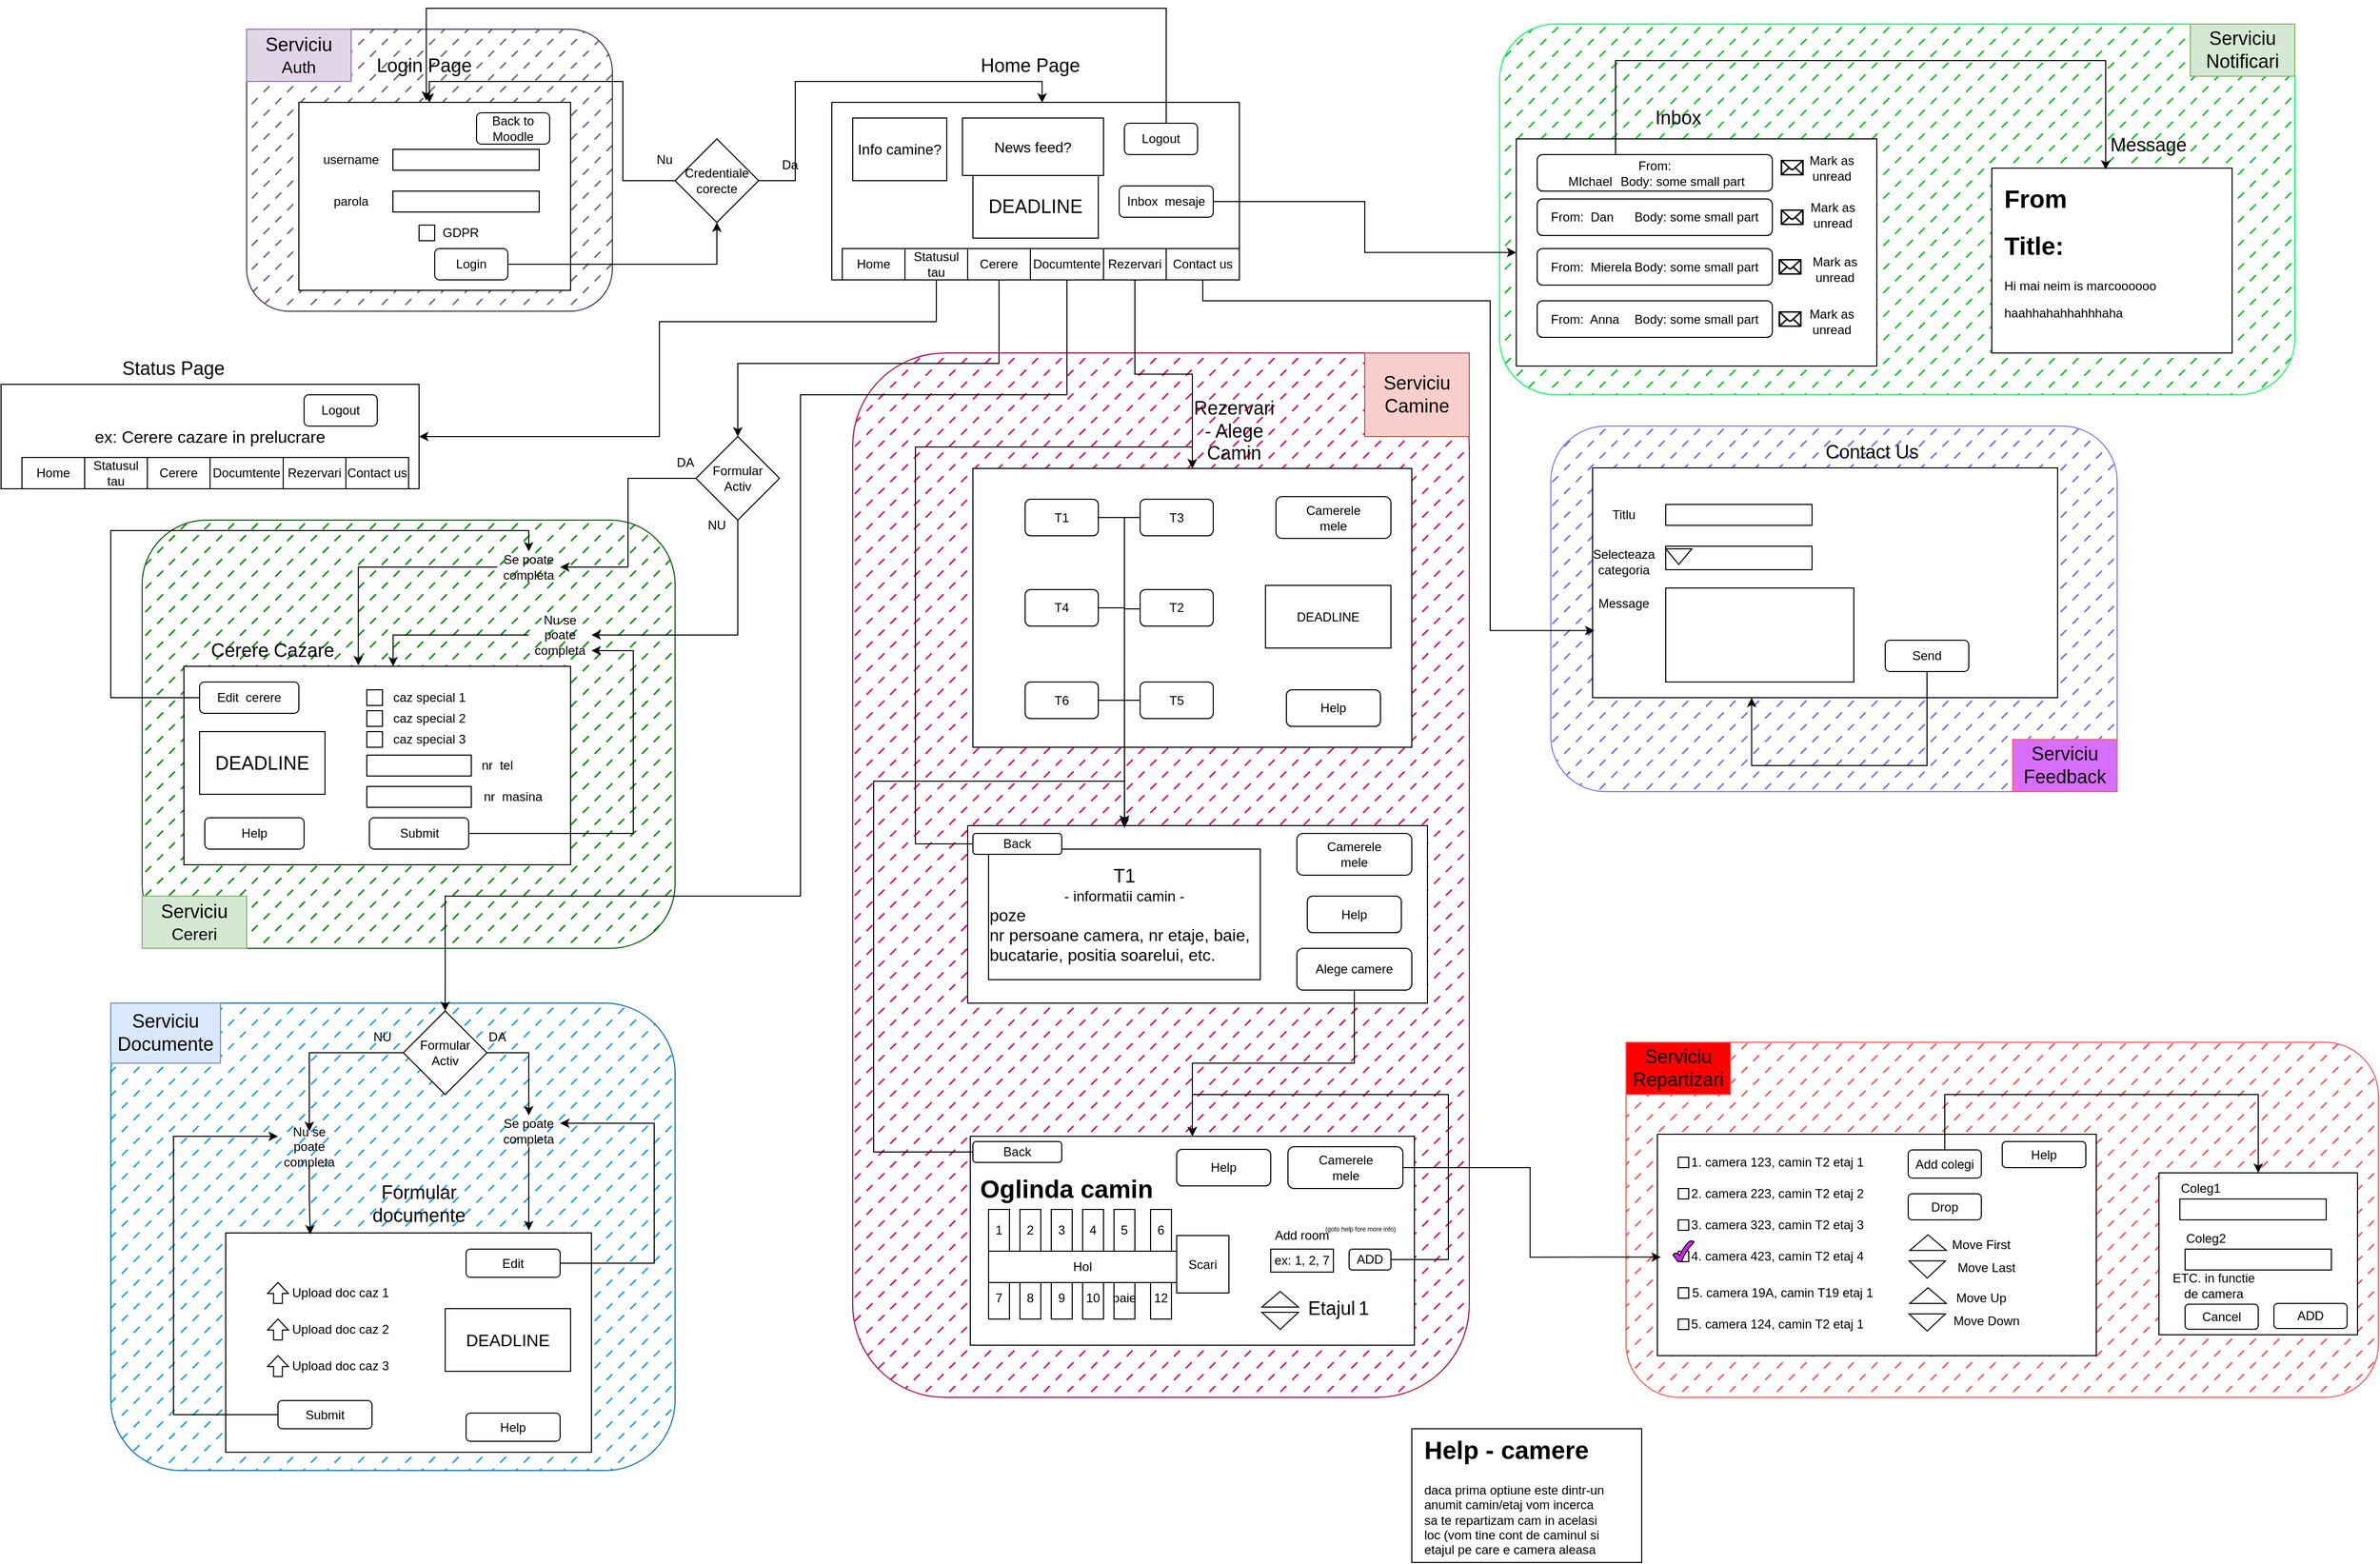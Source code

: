 <mxfile version="24.8.0">
  <diagram name="Page-1" id="dhzZW3ODV765z-AvNMzt">
    <mxGraphModel dx="3968" dy="1492" grid="1" gridSize="10" guides="1" tooltips="1" connect="1" arrows="1" fold="1" page="1" pageScale="1" pageWidth="1100" pageHeight="1700" math="0" shadow="0">
      <root>
        <mxCell id="0" />
        <mxCell id="1" parent="0" />
        <mxCell id="9Zw5IbsphhX87AiI0oiR-15" value="" style="rounded=1;whiteSpace=wrap;html=1;fillStyle=dashed;fillColor=#00C220;fontColor=#ffffff;strokeColor=#05FF61;" vertex="1" parent="1">
          <mxGeometry x="1339" y="205" width="761" height="355" as="geometry" />
        </mxCell>
        <mxCell id="9Zw5IbsphhX87AiI0oiR-12" value="" style="rounded=1;whiteSpace=wrap;html=1;fillStyle=dashed;fillColor=#706BFF;fontColor=#ffffff;strokeColor=#896BFF;" vertex="1" parent="1">
          <mxGeometry x="1388" y="590" width="542" height="350" as="geometry" />
        </mxCell>
        <mxCell id="9Zw5IbsphhX87AiI0oiR-10" value="" style="rounded=1;whiteSpace=wrap;html=1;fillStyle=dashed;fillColor=#FF5454;fontColor=#ffffff;strokeColor=#FF4F4F;" vertex="1" parent="1">
          <mxGeometry x="1460" y="1180" width="720" height="340" as="geometry" />
        </mxCell>
        <mxCell id="9Zw5IbsphhX87AiI0oiR-8" value="" style="rounded=1;whiteSpace=wrap;html=1;fillStyle=dashed;fillColor=#1ba1e2;fontColor=#ffffff;strokeColor=#006EAF;" vertex="1" parent="1">
          <mxGeometry x="10" y="1142.5" width="540" height="447.5" as="geometry" />
        </mxCell>
        <mxCell id="9Zw5IbsphhX87AiI0oiR-6" value="" style="rounded=1;whiteSpace=wrap;html=1;fillStyle=dashed;fillColor=#d80073;fontColor=#ffffff;strokeColor=#A50040;" vertex="1" parent="1">
          <mxGeometry x="720" y="520" width="590" height="1000" as="geometry" />
        </mxCell>
        <mxCell id="9Zw5IbsphhX87AiI0oiR-4" value="" style="rounded=1;whiteSpace=wrap;html=1;fillStyle=dashed;fillColor=#008a00;fontColor=#ffffff;strokeColor=#005700;" vertex="1" parent="1">
          <mxGeometry x="40" y="680" width="510" height="410" as="geometry" />
        </mxCell>
        <mxCell id="9Zw5IbsphhX87AiI0oiR-2" value="" style="rounded=1;whiteSpace=wrap;html=1;fillStyle=dashed;fillColor=#76608a;fontColor=#ffffff;strokeColor=#432D57;" vertex="1" parent="1">
          <mxGeometry x="140" y="210" width="350" height="270" as="geometry" />
        </mxCell>
        <mxCell id="ZyGtXZ8tgcIjVtmT4fDo-10" value="" style="rounded=0;whiteSpace=wrap;html=1;" parent="1" vertex="1">
          <mxGeometry x="190" y="280" width="260" height="180" as="geometry" />
        </mxCell>
        <mxCell id="ZyGtXZ8tgcIjVtmT4fDo-11" value="" style="rounded=0;whiteSpace=wrap;html=1;" parent="1" vertex="1">
          <mxGeometry x="280" y="325" width="140" height="20" as="geometry" />
        </mxCell>
        <mxCell id="ZyGtXZ8tgcIjVtmT4fDo-12" value="&lt;font style=&quot;font-size: 18px;&quot;&gt;Login Page&lt;/font&gt;" style="text;html=1;align=center;verticalAlign=middle;whiteSpace=wrap;rounded=0;" parent="1" vertex="1">
          <mxGeometry x="260" y="220" width="100" height="50" as="geometry" />
        </mxCell>
        <mxCell id="ZyGtXZ8tgcIjVtmT4fDo-13" value="username" style="text;html=1;align=center;verticalAlign=middle;whiteSpace=wrap;rounded=0;" parent="1" vertex="1">
          <mxGeometry x="210" y="320" width="60" height="30" as="geometry" />
        </mxCell>
        <mxCell id="ZyGtXZ8tgcIjVtmT4fDo-15" value="" style="rounded=0;whiteSpace=wrap;html=1;" parent="1" vertex="1">
          <mxGeometry x="280" y="365" width="140" height="20" as="geometry" />
        </mxCell>
        <mxCell id="ZyGtXZ8tgcIjVtmT4fDo-16" value="parola" style="text;html=1;align=center;verticalAlign=middle;whiteSpace=wrap;rounded=0;" parent="1" vertex="1">
          <mxGeometry x="210" y="360" width="60" height="30" as="geometry" />
        </mxCell>
        <mxCell id="ZyGtXZ8tgcIjVtmT4fDo-20" style="edgeStyle=orthogonalEdgeStyle;rounded=0;orthogonalLoop=1;jettySize=auto;html=1;" parent="1" source="ZyGtXZ8tgcIjVtmT4fDo-17" target="ZyGtXZ8tgcIjVtmT4fDo-19" edge="1">
          <mxGeometry relative="1" as="geometry" />
        </mxCell>
        <mxCell id="ZyGtXZ8tgcIjVtmT4fDo-17" value="Login" style="rounded=1;whiteSpace=wrap;html=1;" parent="1" vertex="1">
          <mxGeometry x="320" y="420" width="70" height="30" as="geometry" />
        </mxCell>
        <mxCell id="ZyGtXZ8tgcIjVtmT4fDo-18" value="Back to Moodle" style="rounded=1;whiteSpace=wrap;html=1;" parent="1" vertex="1">
          <mxGeometry x="360" y="290" width="70" height="30" as="geometry" />
        </mxCell>
        <mxCell id="ZyGtXZ8tgcIjVtmT4fDo-19" value="&lt;div&gt;Credentiale&lt;/div&gt;&lt;div&gt;corecte&lt;br&gt;&lt;/div&gt;" style="rhombus;whiteSpace=wrap;html=1;" parent="1" vertex="1">
          <mxGeometry x="550" y="315" width="80" height="80" as="geometry" />
        </mxCell>
        <mxCell id="ZyGtXZ8tgcIjVtmT4fDo-21" style="edgeStyle=orthogonalEdgeStyle;rounded=0;orthogonalLoop=1;jettySize=auto;html=1;entryX=0.48;entryY=0.002;entryDx=0;entryDy=0;entryPerimeter=0;" parent="1" source="ZyGtXZ8tgcIjVtmT4fDo-19" target="ZyGtXZ8tgcIjVtmT4fDo-10" edge="1">
          <mxGeometry relative="1" as="geometry" />
        </mxCell>
        <mxCell id="ZyGtXZ8tgcIjVtmT4fDo-22" value="Nu" style="text;html=1;align=center;verticalAlign=middle;whiteSpace=wrap;rounded=0;" parent="1" vertex="1">
          <mxGeometry x="510" y="320" width="60" height="30" as="geometry" />
        </mxCell>
        <mxCell id="ZyGtXZ8tgcIjVtmT4fDo-23" value="&lt;div&gt;Da&lt;/div&gt;" style="text;html=1;align=center;verticalAlign=middle;whiteSpace=wrap;rounded=0;" parent="1" vertex="1">
          <mxGeometry x="630" y="325" width="60" height="30" as="geometry" />
        </mxCell>
        <mxCell id="ZyGtXZ8tgcIjVtmT4fDo-24" value="" style="rounded=0;whiteSpace=wrap;html=1;" parent="1" vertex="1">
          <mxGeometry x="700" y="280" width="390" height="170" as="geometry" />
        </mxCell>
        <mxCell id="ZyGtXZ8tgcIjVtmT4fDo-25" style="edgeStyle=orthogonalEdgeStyle;rounded=0;orthogonalLoop=1;jettySize=auto;html=1;entryX=0.516;entryY=0.002;entryDx=0;entryDy=0;entryPerimeter=0;" parent="1" source="ZyGtXZ8tgcIjVtmT4fDo-19" target="ZyGtXZ8tgcIjVtmT4fDo-24" edge="1">
          <mxGeometry relative="1" as="geometry" />
        </mxCell>
        <mxCell id="ZyGtXZ8tgcIjVtmT4fDo-26" value="&lt;font style=&quot;font-size: 18px;&quot;&gt;Home Page&lt;/font&gt;" style="text;html=1;align=center;verticalAlign=middle;whiteSpace=wrap;rounded=0;" parent="1" vertex="1">
          <mxGeometry x="840" y="220" width="100" height="50" as="geometry" />
        </mxCell>
        <mxCell id="ZyGtXZ8tgcIjVtmT4fDo-27" value="Logout" style="rounded=1;whiteSpace=wrap;html=1;" parent="1" vertex="1">
          <mxGeometry x="980" y="300" width="70" height="30" as="geometry" />
        </mxCell>
        <mxCell id="ZyGtXZ8tgcIjVtmT4fDo-28" value="&lt;font style=&quot;font-size: 14px;&quot;&gt;News feed?&lt;/font&gt;" style="rounded=0;whiteSpace=wrap;html=1;" parent="1" vertex="1">
          <mxGeometry x="825" y="295" width="135" height="55" as="geometry" />
        </mxCell>
        <mxCell id="ZyGtXZ8tgcIjVtmT4fDo-29" value="Home" style="rounded=0;whiteSpace=wrap;html=1;" parent="1" vertex="1">
          <mxGeometry x="710" y="420" width="60" height="30" as="geometry" />
        </mxCell>
        <mxCell id="ZyGtXZ8tgcIjVtmT4fDo-53" style="edgeStyle=orthogonalEdgeStyle;rounded=0;orthogonalLoop=1;jettySize=auto;html=1;entryX=1;entryY=0.5;entryDx=0;entryDy=0;" parent="1" source="ZyGtXZ8tgcIjVtmT4fDo-30" target="ZyGtXZ8tgcIjVtmT4fDo-42" edge="1">
          <mxGeometry relative="1" as="geometry">
            <Array as="points">
              <mxPoint x="800" y="490" />
              <mxPoint x="535" y="490" />
              <mxPoint x="535" y="600" />
            </Array>
          </mxGeometry>
        </mxCell>
        <mxCell id="ZyGtXZ8tgcIjVtmT4fDo-30" value="&lt;div&gt;Statusul &lt;br&gt;&lt;/div&gt;&lt;div&gt;tau&lt;br&gt;&lt;/div&gt;" style="rounded=0;whiteSpace=wrap;html=1;" parent="1" vertex="1">
          <mxGeometry x="770" y="420" width="60" height="30" as="geometry" />
        </mxCell>
        <mxCell id="ZyGtXZ8tgcIjVtmT4fDo-75" style="edgeStyle=orthogonalEdgeStyle;rounded=0;orthogonalLoop=1;jettySize=auto;html=1;" parent="1" source="ZyGtXZ8tgcIjVtmT4fDo-31" target="ZyGtXZ8tgcIjVtmT4fDo-74" edge="1">
          <mxGeometry relative="1" as="geometry">
            <Array as="points">
              <mxPoint x="860" y="530" />
              <mxPoint x="610" y="530" />
            </Array>
          </mxGeometry>
        </mxCell>
        <mxCell id="ZyGtXZ8tgcIjVtmT4fDo-31" value="&lt;div&gt;Cerere&lt;br&gt;&lt;/div&gt;" style="rounded=0;whiteSpace=wrap;html=1;" parent="1" vertex="1">
          <mxGeometry x="830" y="420" width="60" height="30" as="geometry" />
        </mxCell>
        <mxCell id="ZyGtXZ8tgcIjVtmT4fDo-116" style="edgeStyle=orthogonalEdgeStyle;rounded=0;orthogonalLoop=1;jettySize=auto;html=1;" parent="1" source="ZyGtXZ8tgcIjVtmT4fDo-32" target="ZyGtXZ8tgcIjVtmT4fDo-115" edge="1">
          <mxGeometry relative="1" as="geometry">
            <Array as="points">
              <mxPoint x="925" y="560" />
              <mxPoint x="670" y="560" />
              <mxPoint x="670" y="1040" />
              <mxPoint x="330" y="1040" />
            </Array>
          </mxGeometry>
        </mxCell>
        <mxCell id="ZyGtXZ8tgcIjVtmT4fDo-32" value="Documtente" style="rounded=0;whiteSpace=wrap;html=1;" parent="1" vertex="1">
          <mxGeometry x="890" y="420" width="70" height="30" as="geometry" />
        </mxCell>
        <mxCell id="ZyGtXZ8tgcIjVtmT4fDo-147" style="edgeStyle=orthogonalEdgeStyle;rounded=0;orthogonalLoop=1;jettySize=auto;html=1;" parent="1" source="ZyGtXZ8tgcIjVtmT4fDo-33" target="ZyGtXZ8tgcIjVtmT4fDo-132" edge="1">
          <mxGeometry relative="1" as="geometry" />
        </mxCell>
        <mxCell id="ZyGtXZ8tgcIjVtmT4fDo-33" value="Rezervari" style="rounded=0;whiteSpace=wrap;html=1;" parent="1" vertex="1">
          <mxGeometry x="960" y="420" width="60" height="30" as="geometry" />
        </mxCell>
        <mxCell id="ZyGtXZ8tgcIjVtmT4fDo-34" value="Contact us" style="rounded=0;whiteSpace=wrap;html=1;" parent="1" vertex="1">
          <mxGeometry x="1020" y="420" width="70" height="30" as="geometry" />
        </mxCell>
        <mxCell id="ZyGtXZ8tgcIjVtmT4fDo-36" value="&lt;font style=&quot;font-size: 14px;&quot;&gt;Info camine?&lt;/font&gt;" style="rounded=0;whiteSpace=wrap;html=1;" parent="1" vertex="1">
          <mxGeometry x="720" y="295" width="90" height="60" as="geometry" />
        </mxCell>
        <mxCell id="ElczL5HrcGGBrYlK7Y7n-20" style="edgeStyle=orthogonalEdgeStyle;rounded=0;orthogonalLoop=1;jettySize=auto;html=1;entryX=0;entryY=0.5;entryDx=0;entryDy=0;" parent="1" source="ZyGtXZ8tgcIjVtmT4fDo-38" target="ElczL5HrcGGBrYlK7Y7n-5" edge="1">
          <mxGeometry relative="1" as="geometry" />
        </mxCell>
        <mxCell id="ZyGtXZ8tgcIjVtmT4fDo-38" value="Inbox&amp;nbsp; mesaje" style="rounded=1;whiteSpace=wrap;html=1;" parent="1" vertex="1">
          <mxGeometry x="975" y="360" width="90" height="30" as="geometry" />
        </mxCell>
        <mxCell id="ZyGtXZ8tgcIjVtmT4fDo-39" style="edgeStyle=orthogonalEdgeStyle;rounded=0;orthogonalLoop=1;jettySize=auto;html=1;entryX=0.469;entryY=-0.009;entryDx=0;entryDy=0;entryPerimeter=0;" parent="1" source="ZyGtXZ8tgcIjVtmT4fDo-27" target="ZyGtXZ8tgcIjVtmT4fDo-10" edge="1">
          <mxGeometry relative="1" as="geometry">
            <Array as="points">
              <mxPoint x="1020" y="190" />
              <mxPoint x="312" y="190" />
            </Array>
          </mxGeometry>
        </mxCell>
        <mxCell id="ZyGtXZ8tgcIjVtmT4fDo-42" value="&lt;font size=&quot;3&quot;&gt;ex: Cerere cazare in prelucrare&lt;br&gt;&lt;/font&gt;" style="rounded=0;whiteSpace=wrap;html=1;" parent="1" vertex="1">
          <mxGeometry x="-95" y="550" width="400" height="100" as="geometry" />
        </mxCell>
        <mxCell id="ZyGtXZ8tgcIjVtmT4fDo-43" value="Logout" style="rounded=1;whiteSpace=wrap;html=1;" parent="1" vertex="1">
          <mxGeometry x="195" y="560" width="70" height="30" as="geometry" />
        </mxCell>
        <mxCell id="ZyGtXZ8tgcIjVtmT4fDo-44" value="Home" style="rounded=0;whiteSpace=wrap;html=1;" parent="1" vertex="1">
          <mxGeometry x="-75" y="620" width="60" height="30" as="geometry" />
        </mxCell>
        <mxCell id="ZyGtXZ8tgcIjVtmT4fDo-45" value="&lt;div&gt;Statusul &lt;br&gt;&lt;/div&gt;&lt;div&gt;tau&lt;br&gt;&lt;/div&gt;" style="rounded=0;whiteSpace=wrap;html=1;" parent="1" vertex="1">
          <mxGeometry x="-15" y="620" width="60" height="30" as="geometry" />
        </mxCell>
        <mxCell id="ZyGtXZ8tgcIjVtmT4fDo-46" value="&lt;div&gt;Cerere&lt;br&gt;&lt;/div&gt;" style="rounded=0;whiteSpace=wrap;html=1;" parent="1" vertex="1">
          <mxGeometry x="45" y="620" width="60" height="30" as="geometry" />
        </mxCell>
        <mxCell id="ZyGtXZ8tgcIjVtmT4fDo-47" value="Documtente" style="rounded=0;whiteSpace=wrap;html=1;" parent="1" vertex="1">
          <mxGeometry x="105" y="620" width="70" height="30" as="geometry" />
        </mxCell>
        <mxCell id="ZyGtXZ8tgcIjVtmT4fDo-48" value="Rezervari" style="rounded=0;whiteSpace=wrap;html=1;" parent="1" vertex="1">
          <mxGeometry x="175" y="620" width="60" height="30" as="geometry" />
        </mxCell>
        <mxCell id="ZyGtXZ8tgcIjVtmT4fDo-49" value="Contact us" style="rounded=0;whiteSpace=wrap;html=1;" parent="1" vertex="1">
          <mxGeometry x="235" y="620" width="60" height="30" as="geometry" />
        </mxCell>
        <mxCell id="ZyGtXZ8tgcIjVtmT4fDo-54" value="" style="rounded=0;whiteSpace=wrap;html=1;" parent="1" vertex="1">
          <mxGeometry x="80" y="820" width="370" height="190" as="geometry" />
        </mxCell>
        <mxCell id="ZyGtXZ8tgcIjVtmT4fDo-55" value="&lt;font style=&quot;font-size: 18px;&quot;&gt;Status Page&lt;/font&gt;" style="text;html=1;align=center;verticalAlign=middle;whiteSpace=wrap;rounded=0;" parent="1" vertex="1">
          <mxGeometry x="15" y="510" width="110" height="50" as="geometry" />
        </mxCell>
        <mxCell id="ZyGtXZ8tgcIjVtmT4fDo-56" value="caz special 1" style="text;html=1;align=center;verticalAlign=middle;whiteSpace=wrap;rounded=0;" parent="1" vertex="1">
          <mxGeometry x="270" y="835" width="90" height="30" as="geometry" />
        </mxCell>
        <mxCell id="ZyGtXZ8tgcIjVtmT4fDo-57" value="caz special 2" style="text;html=1;align=center;verticalAlign=middle;whiteSpace=wrap;rounded=0;" parent="1" vertex="1">
          <mxGeometry x="270" y="855" width="90" height="30" as="geometry" />
        </mxCell>
        <mxCell id="ZyGtXZ8tgcIjVtmT4fDo-58" value="caz special 3" style="text;html=1;align=center;verticalAlign=middle;whiteSpace=wrap;rounded=0;" parent="1" vertex="1">
          <mxGeometry x="270" y="875" width="90" height="30" as="geometry" />
        </mxCell>
        <mxCell id="ZyGtXZ8tgcIjVtmT4fDo-60" value="" style="whiteSpace=wrap;html=1;aspect=fixed;" parent="1" vertex="1">
          <mxGeometry x="255" y="842.5" width="15" height="15" as="geometry" />
        </mxCell>
        <mxCell id="ZyGtXZ8tgcIjVtmT4fDo-61" value="" style="whiteSpace=wrap;html=1;aspect=fixed;" parent="1" vertex="1">
          <mxGeometry x="255" y="862.5" width="15" height="15" as="geometry" />
        </mxCell>
        <mxCell id="ZyGtXZ8tgcIjVtmT4fDo-62" value="" style="whiteSpace=wrap;html=1;aspect=fixed;" parent="1" vertex="1">
          <mxGeometry x="255" y="882.5" width="15" height="15" as="geometry" />
        </mxCell>
        <mxCell id="ZyGtXZ8tgcIjVtmT4fDo-64" value="" style="rounded=0;whiteSpace=wrap;html=1;" parent="1" vertex="1">
          <mxGeometry x="255" y="905" width="100" height="20" as="geometry" />
        </mxCell>
        <mxCell id="ZyGtXZ8tgcIjVtmT4fDo-65" value="nr&amp;nbsp; tel" style="text;html=1;align=center;verticalAlign=middle;whiteSpace=wrap;rounded=0;" parent="1" vertex="1">
          <mxGeometry x="350" y="900" width="60" height="30" as="geometry" />
        </mxCell>
        <mxCell id="ZyGtXZ8tgcIjVtmT4fDo-67" value="" style="rounded=0;whiteSpace=wrap;html=1;" parent="1" vertex="1">
          <mxGeometry x="255" y="935" width="100" height="20" as="geometry" />
        </mxCell>
        <mxCell id="ZyGtXZ8tgcIjVtmT4fDo-68" value="nr&amp;nbsp; masina" style="text;html=1;align=center;verticalAlign=middle;whiteSpace=wrap;rounded=0;" parent="1" vertex="1">
          <mxGeometry x="360" y="930" width="70" height="30" as="geometry" />
        </mxCell>
        <mxCell id="ZyGtXZ8tgcIjVtmT4fDo-90" style="edgeStyle=orthogonalEdgeStyle;rounded=0;orthogonalLoop=1;jettySize=auto;html=1;entryX=1;entryY=1;entryDx=0;entryDy=0;" parent="1" source="ZyGtXZ8tgcIjVtmT4fDo-70" target="ZyGtXZ8tgcIjVtmT4fDo-86" edge="1">
          <mxGeometry relative="1" as="geometry">
            <Array as="points">
              <mxPoint x="510" y="980" />
              <mxPoint x="510" y="805" />
            </Array>
          </mxGeometry>
        </mxCell>
        <mxCell id="ZyGtXZ8tgcIjVtmT4fDo-70" value="Submit" style="rounded=1;whiteSpace=wrap;html=1;" parent="1" vertex="1">
          <mxGeometry x="257.5" y="965" width="95" height="30" as="geometry" />
        </mxCell>
        <mxCell id="ZyGtXZ8tgcIjVtmT4fDo-89" style="edgeStyle=orthogonalEdgeStyle;rounded=0;orthogonalLoop=1;jettySize=auto;html=1;entryX=0.5;entryY=0;entryDx=0;entryDy=0;" parent="1" source="ZyGtXZ8tgcIjVtmT4fDo-73" target="ZyGtXZ8tgcIjVtmT4fDo-82" edge="1">
          <mxGeometry relative="1" as="geometry">
            <Array as="points">
              <mxPoint x="10" y="850" />
              <mxPoint x="10" y="690" />
              <mxPoint x="410" y="690" />
            </Array>
          </mxGeometry>
        </mxCell>
        <mxCell id="ZyGtXZ8tgcIjVtmT4fDo-73" value="Edit&amp;nbsp; cerere" style="rounded=1;whiteSpace=wrap;html=1;" parent="1" vertex="1">
          <mxGeometry x="95" y="835" width="95" height="30" as="geometry" />
        </mxCell>
        <mxCell id="ZyGtXZ8tgcIjVtmT4fDo-74" value="&lt;div&gt;Formular&lt;/div&gt;&lt;div&gt;Activ&lt;br&gt;&lt;/div&gt;" style="rhombus;whiteSpace=wrap;html=1;" parent="1" vertex="1">
          <mxGeometry x="570" y="600" width="80" height="80" as="geometry" />
        </mxCell>
        <mxCell id="ZyGtXZ8tgcIjVtmT4fDo-76" value="DA" style="text;html=1;align=center;verticalAlign=middle;whiteSpace=wrap;rounded=0;" parent="1" vertex="1">
          <mxGeometry x="530" y="610" width="60" height="30" as="geometry" />
        </mxCell>
        <mxCell id="ZyGtXZ8tgcIjVtmT4fDo-78" value="&lt;font style=&quot;font-size: 18px;&quot;&gt;Cerere Cazare&lt;/font&gt;" style="text;html=1;align=center;verticalAlign=middle;whiteSpace=wrap;rounded=0;" parent="1" vertex="1">
          <mxGeometry x="100" y="790" width="130" height="30" as="geometry" />
        </mxCell>
        <mxCell id="ZyGtXZ8tgcIjVtmT4fDo-80" style="edgeStyle=orthogonalEdgeStyle;rounded=0;orthogonalLoop=1;jettySize=auto;html=1;entryX=0.451;entryY=-0.005;entryDx=0;entryDy=0;entryPerimeter=0;exitX=0;exitY=0.5;exitDx=0;exitDy=0;" parent="1" source="ZyGtXZ8tgcIjVtmT4fDo-82" target="ZyGtXZ8tgcIjVtmT4fDo-54" edge="1">
          <mxGeometry relative="1" as="geometry" />
        </mxCell>
        <mxCell id="ZyGtXZ8tgcIjVtmT4fDo-81" value="" style="edgeStyle=orthogonalEdgeStyle;rounded=0;orthogonalLoop=1;jettySize=auto;html=1;entryX=1;entryY=0.5;entryDx=0;entryDy=0;" parent="1" source="ZyGtXZ8tgcIjVtmT4fDo-74" target="ZyGtXZ8tgcIjVtmT4fDo-82" edge="1">
          <mxGeometry relative="1" as="geometry">
            <mxPoint x="570" y="640" as="sourcePoint" />
            <mxPoint x="222" y="679" as="targetPoint" />
          </mxGeometry>
        </mxCell>
        <mxCell id="ZyGtXZ8tgcIjVtmT4fDo-82" value="Se poate completa" style="text;html=1;align=center;verticalAlign=middle;whiteSpace=wrap;rounded=0;" parent="1" vertex="1">
          <mxGeometry x="380" y="710" width="60" height="30" as="geometry" />
        </mxCell>
        <mxCell id="ZyGtXZ8tgcIjVtmT4fDo-83" style="edgeStyle=orthogonalEdgeStyle;rounded=0;orthogonalLoop=1;jettySize=auto;html=1;entryX=0.541;entryY=0;entryDx=0;entryDy=0;entryPerimeter=0;" parent="1" source="ZyGtXZ8tgcIjVtmT4fDo-86" target="ZyGtXZ8tgcIjVtmT4fDo-54" edge="1">
          <mxGeometry relative="1" as="geometry">
            <Array as="points">
              <mxPoint x="280" y="790" />
            </Array>
          </mxGeometry>
        </mxCell>
        <mxCell id="ZyGtXZ8tgcIjVtmT4fDo-84" value="NU" style="text;html=1;align=center;verticalAlign=middle;whiteSpace=wrap;rounded=0;" parent="1" vertex="1">
          <mxGeometry x="560" y="670" width="60" height="30" as="geometry" />
        </mxCell>
        <mxCell id="ZyGtXZ8tgcIjVtmT4fDo-85" value="" style="edgeStyle=orthogonalEdgeStyle;rounded=0;orthogonalLoop=1;jettySize=auto;html=1;entryX=1;entryY=0.5;entryDx=0;entryDy=0;" parent="1" source="ZyGtXZ8tgcIjVtmT4fDo-74" target="ZyGtXZ8tgcIjVtmT4fDo-86" edge="1">
          <mxGeometry relative="1" as="geometry">
            <mxPoint x="610" y="680" as="sourcePoint" />
            <mxPoint x="250" y="730" as="targetPoint" />
            <Array as="points">
              <mxPoint x="610" y="790" />
            </Array>
          </mxGeometry>
        </mxCell>
        <mxCell id="ZyGtXZ8tgcIjVtmT4fDo-86" value="Nu se poate completa" style="text;html=1;align=center;verticalAlign=middle;whiteSpace=wrap;rounded=0;" parent="1" vertex="1">
          <mxGeometry x="410" y="775" width="60" height="30" as="geometry" />
        </mxCell>
        <mxCell id="ZyGtXZ8tgcIjVtmT4fDo-87" value="GDPR" style="text;html=1;align=center;verticalAlign=middle;whiteSpace=wrap;rounded=0;" parent="1" vertex="1">
          <mxGeometry x="300" y="390" width="90" height="30" as="geometry" />
        </mxCell>
        <mxCell id="ZyGtXZ8tgcIjVtmT4fDo-88" value="" style="whiteSpace=wrap;html=1;aspect=fixed;" parent="1" vertex="1">
          <mxGeometry x="305" y="397.5" width="15" height="15" as="geometry" />
        </mxCell>
        <mxCell id="ZyGtXZ8tgcIjVtmT4fDo-91" value="Help" style="rounded=1;whiteSpace=wrap;html=1;" parent="1" vertex="1">
          <mxGeometry x="100" y="965" width="95" height="30" as="geometry" />
        </mxCell>
        <mxCell id="ZyGtXZ8tgcIjVtmT4fDo-92" value="&lt;font style=&quot;font-size: 18px;&quot;&gt;DEADLINE&lt;/font&gt;" style="rounded=0;whiteSpace=wrap;html=1;" parent="1" vertex="1">
          <mxGeometry x="95" y="882.5" width="120" height="60" as="geometry" />
        </mxCell>
        <mxCell id="ZyGtXZ8tgcIjVtmT4fDo-94" value="&lt;font style=&quot;font-size: 18px;&quot;&gt;DEADLINE&lt;/font&gt;" style="rounded=0;whiteSpace=wrap;html=1;" parent="1" vertex="1">
          <mxGeometry x="835" y="350" width="120" height="60" as="geometry" />
        </mxCell>
        <mxCell id="ZyGtXZ8tgcIjVtmT4fDo-95" value="" style="rounded=0;whiteSpace=wrap;html=1;" parent="1" vertex="1">
          <mxGeometry x="120" y="1362.5" width="350" height="210" as="geometry" />
        </mxCell>
        <mxCell id="ZyGtXZ8tgcIjVtmT4fDo-101" value="" style="html=1;shadow=0;dashed=0;align=center;verticalAlign=middle;shape=mxgraph.arrows2.arrow;dy=0.58;dx=10.5;notch=0;rotation=-90;" parent="1" vertex="1">
          <mxGeometry x="160" y="1410" width="20" height="20" as="geometry" />
        </mxCell>
        <mxCell id="ZyGtXZ8tgcIjVtmT4fDo-105" value="Upload doc caz 1" style="text;html=1;align=center;verticalAlign=middle;whiteSpace=wrap;rounded=0;" parent="1" vertex="1">
          <mxGeometry x="180" y="1405" width="100" height="30" as="geometry" />
        </mxCell>
        <mxCell id="ZyGtXZ8tgcIjVtmT4fDo-106" value="" style="html=1;shadow=0;dashed=0;align=center;verticalAlign=middle;shape=mxgraph.arrows2.arrow;dy=0.58;dx=10.5;notch=0;rotation=-90;" parent="1" vertex="1">
          <mxGeometry x="160" y="1445" width="20" height="20" as="geometry" />
        </mxCell>
        <mxCell id="ZyGtXZ8tgcIjVtmT4fDo-107" value="Upload doc caz 2" style="text;html=1;align=center;verticalAlign=middle;whiteSpace=wrap;rounded=0;" parent="1" vertex="1">
          <mxGeometry x="180" y="1440" width="100" height="30" as="geometry" />
        </mxCell>
        <mxCell id="ZyGtXZ8tgcIjVtmT4fDo-108" value="" style="html=1;shadow=0;dashed=0;align=center;verticalAlign=middle;shape=mxgraph.arrows2.arrow;dy=0.58;dx=10.5;notch=0;rotation=-90;" parent="1" vertex="1">
          <mxGeometry x="160" y="1480" width="20" height="20" as="geometry" />
        </mxCell>
        <mxCell id="ZyGtXZ8tgcIjVtmT4fDo-109" value="Upload doc caz 3" style="text;html=1;align=center;verticalAlign=middle;whiteSpace=wrap;rounded=0;" parent="1" vertex="1">
          <mxGeometry x="180" y="1475" width="100" height="30" as="geometry" />
        </mxCell>
        <mxCell id="ZyGtXZ8tgcIjVtmT4fDo-111" value="Help" style="rounded=1;whiteSpace=wrap;html=1;" parent="1" vertex="1">
          <mxGeometry x="350" y="1535" width="90" height="27" as="geometry" />
        </mxCell>
        <mxCell id="ZyGtXZ8tgcIjVtmT4fDo-129" style="edgeStyle=orthogonalEdgeStyle;rounded=0;orthogonalLoop=1;jettySize=auto;html=1;" parent="1" source="ZyGtXZ8tgcIjVtmT4fDo-112" target="ZyGtXZ8tgcIjVtmT4fDo-123" edge="1">
          <mxGeometry relative="1" as="geometry">
            <Array as="points">
              <mxPoint x="70" y="1536" />
              <mxPoint x="70" y="1270" />
            </Array>
          </mxGeometry>
        </mxCell>
        <mxCell id="ZyGtXZ8tgcIjVtmT4fDo-112" value="Submit" style="rounded=1;whiteSpace=wrap;html=1;" parent="1" vertex="1">
          <mxGeometry x="170" y="1523" width="90" height="27" as="geometry" />
        </mxCell>
        <mxCell id="ZyGtXZ8tgcIjVtmT4fDo-130" style="edgeStyle=orthogonalEdgeStyle;rounded=0;orthogonalLoop=1;jettySize=auto;html=1;entryX=1;entryY=0.25;entryDx=0;entryDy=0;" parent="1" source="ZyGtXZ8tgcIjVtmT4fDo-113" target="ZyGtXZ8tgcIjVtmT4fDo-120" edge="1">
          <mxGeometry relative="1" as="geometry">
            <Array as="points">
              <mxPoint x="530" y="1391.5" />
              <mxPoint x="530" y="1258" />
            </Array>
          </mxGeometry>
        </mxCell>
        <mxCell id="ZyGtXZ8tgcIjVtmT4fDo-113" value="Edit" style="rounded=1;whiteSpace=wrap;html=1;" parent="1" vertex="1">
          <mxGeometry x="350" y="1378" width="90" height="27" as="geometry" />
        </mxCell>
        <mxCell id="ZyGtXZ8tgcIjVtmT4fDo-114" value="&lt;font size=&quot;3&quot;&gt;DEADLINE&lt;/font&gt;" style="rounded=0;whiteSpace=wrap;html=1;" parent="1" vertex="1">
          <mxGeometry x="330" y="1435" width="120" height="60" as="geometry" />
        </mxCell>
        <mxCell id="ZyGtXZ8tgcIjVtmT4fDo-117" style="edgeStyle=orthogonalEdgeStyle;rounded=0;orthogonalLoop=1;jettySize=auto;html=1;" parent="1" source="ZyGtXZ8tgcIjVtmT4fDo-120" edge="1">
          <mxGeometry relative="1" as="geometry">
            <mxPoint x="410" y="1360" as="targetPoint" />
          </mxGeometry>
        </mxCell>
        <mxCell id="ZyGtXZ8tgcIjVtmT4fDo-115" value="&lt;div&gt;Formular&lt;/div&gt;&lt;div&gt;Activ&lt;br&gt;&lt;/div&gt;" style="rhombus;whiteSpace=wrap;html=1;" parent="1" vertex="1">
          <mxGeometry x="290" y="1150" width="80" height="80" as="geometry" />
        </mxCell>
        <mxCell id="ZyGtXZ8tgcIjVtmT4fDo-118" value="DA" style="text;html=1;align=center;verticalAlign=middle;whiteSpace=wrap;rounded=0;" parent="1" vertex="1">
          <mxGeometry x="350" y="1160" width="60" height="30" as="geometry" />
        </mxCell>
        <mxCell id="ZyGtXZ8tgcIjVtmT4fDo-119" value="" style="edgeStyle=orthogonalEdgeStyle;rounded=0;orthogonalLoop=1;jettySize=auto;html=1;" parent="1" source="ZyGtXZ8tgcIjVtmT4fDo-115" target="ZyGtXZ8tgcIjVtmT4fDo-120" edge="1">
          <mxGeometry relative="1" as="geometry">
            <mxPoint x="410" y="1360" as="targetPoint" />
            <mxPoint x="370" y="1190" as="sourcePoint" />
          </mxGeometry>
        </mxCell>
        <mxCell id="ZyGtXZ8tgcIjVtmT4fDo-120" value="Se poate completa" style="text;html=1;align=center;verticalAlign=middle;whiteSpace=wrap;rounded=0;" parent="1" vertex="1">
          <mxGeometry x="380" y="1250" width="60" height="30" as="geometry" />
        </mxCell>
        <mxCell id="ZyGtXZ8tgcIjVtmT4fDo-122" value="NU" style="text;html=1;align=center;verticalAlign=middle;whiteSpace=wrap;rounded=0;" parent="1" vertex="1">
          <mxGeometry x="240" y="1160" width="60" height="30" as="geometry" />
        </mxCell>
        <mxCell id="ZyGtXZ8tgcIjVtmT4fDo-127" value="" style="edgeStyle=orthogonalEdgeStyle;rounded=0;orthogonalLoop=1;jettySize=auto;html=1;entryX=0.5;entryY=0;entryDx=0;entryDy=0;" parent="1" source="ZyGtXZ8tgcIjVtmT4fDo-115" target="ZyGtXZ8tgcIjVtmT4fDo-123" edge="1">
          <mxGeometry relative="1" as="geometry">
            <mxPoint x="290" y="1190" as="sourcePoint" />
            <mxPoint x="208" y="1363" as="targetPoint" />
            <Array as="points">
              <mxPoint x="200" y="1190" />
            </Array>
          </mxGeometry>
        </mxCell>
        <mxCell id="ZyGtXZ8tgcIjVtmT4fDo-123" value="Nu se poate completa" style="text;html=1;align=center;verticalAlign=middle;whiteSpace=wrap;rounded=0;" parent="1" vertex="1">
          <mxGeometry x="170" y="1265" width="60" height="30" as="geometry" />
        </mxCell>
        <mxCell id="ZyGtXZ8tgcIjVtmT4fDo-128" style="edgeStyle=orthogonalEdgeStyle;rounded=0;orthogonalLoop=1;jettySize=auto;html=1;entryX=0.231;entryY=0.007;entryDx=0;entryDy=0;entryPerimeter=0;" parent="1" source="ZyGtXZ8tgcIjVtmT4fDo-123" target="ZyGtXZ8tgcIjVtmT4fDo-95" edge="1">
          <mxGeometry relative="1" as="geometry" />
        </mxCell>
        <mxCell id="ZyGtXZ8tgcIjVtmT4fDo-132" value="" style="rounded=0;whiteSpace=wrap;html=1;" parent="1" vertex="1">
          <mxGeometry x="835" y="630.5" width="420" height="267" as="geometry" />
        </mxCell>
        <mxCell id="ZyGtXZ8tgcIjVtmT4fDo-167" style="edgeStyle=orthogonalEdgeStyle;rounded=0;orthogonalLoop=1;jettySize=auto;html=1;" parent="1" source="ZyGtXZ8tgcIjVtmT4fDo-135" target="ZyGtXZ8tgcIjVtmT4fDo-165" edge="1">
          <mxGeometry relative="1" as="geometry">
            <Array as="points">
              <mxPoint x="980" y="678" />
            </Array>
          </mxGeometry>
        </mxCell>
        <mxCell id="ZyGtXZ8tgcIjVtmT4fDo-135" value="T1" style="rounded=1;whiteSpace=wrap;html=1;" parent="1" vertex="1">
          <mxGeometry x="885" y="660" width="70" height="35" as="geometry" />
        </mxCell>
        <mxCell id="ZyGtXZ8tgcIjVtmT4fDo-170" style="edgeStyle=orthogonalEdgeStyle;rounded=0;orthogonalLoop=1;jettySize=auto;html=1;entryX=0.341;entryY=-0.003;entryDx=0;entryDy=0;entryPerimeter=0;" parent="1" source="ZyGtXZ8tgcIjVtmT4fDo-136" target="ZyGtXZ8tgcIjVtmT4fDo-162" edge="1">
          <mxGeometry relative="1" as="geometry">
            <mxPoint x="980" y="970.0" as="targetPoint" />
            <Array as="points">
              <mxPoint x="980" y="765" />
            </Array>
          </mxGeometry>
        </mxCell>
        <mxCell id="ZyGtXZ8tgcIjVtmT4fDo-136" value="T2" style="rounded=1;whiteSpace=wrap;html=1;" parent="1" vertex="1">
          <mxGeometry x="995" y="746.5" width="70" height="35" as="geometry" />
        </mxCell>
        <mxCell id="ZyGtXZ8tgcIjVtmT4fDo-137" value="T3" style="rounded=1;whiteSpace=wrap;html=1;" parent="1" vertex="1">
          <mxGeometry x="995" y="660" width="70" height="35" as="geometry" />
        </mxCell>
        <mxCell id="ZyGtXZ8tgcIjVtmT4fDo-138" value="Help" style="rounded=1;whiteSpace=wrap;html=1;" parent="1" vertex="1">
          <mxGeometry x="1135" y="842.5" width="90" height="35" as="geometry" />
        </mxCell>
        <mxCell id="ZyGtXZ8tgcIjVtmT4fDo-139" value="DEADLINE" style="rounded=0;whiteSpace=wrap;html=1;" parent="1" vertex="1">
          <mxGeometry x="1115" y="742.5" width="120" height="60" as="geometry" />
        </mxCell>
        <mxCell id="ZyGtXZ8tgcIjVtmT4fDo-143" value="&lt;div&gt;Camerele&lt;/div&gt;&lt;div&gt;mele&lt;br&gt;&lt;/div&gt;" style="rounded=1;whiteSpace=wrap;html=1;" parent="1" vertex="1">
          <mxGeometry x="1125" y="657.5" width="110" height="40" as="geometry" />
        </mxCell>
        <mxCell id="ZyGtXZ8tgcIjVtmT4fDo-148" value="T4" style="rounded=1;whiteSpace=wrap;html=1;" parent="1" vertex="1">
          <mxGeometry x="885" y="746.5" width="70" height="35" as="geometry" />
        </mxCell>
        <mxCell id="ZyGtXZ8tgcIjVtmT4fDo-171" style="edgeStyle=orthogonalEdgeStyle;rounded=0;orthogonalLoop=1;jettySize=auto;html=1;entryX=0.341;entryY=-0.003;entryDx=0;entryDy=0;entryPerimeter=0;" parent="1" source="ZyGtXZ8tgcIjVtmT4fDo-149" target="ZyGtXZ8tgcIjVtmT4fDo-162" edge="1">
          <mxGeometry relative="1" as="geometry">
            <mxPoint x="980" y="970.0" as="targetPoint" />
            <Array as="points">
              <mxPoint x="980" y="853" />
            </Array>
          </mxGeometry>
        </mxCell>
        <mxCell id="ZyGtXZ8tgcIjVtmT4fDo-149" value="T5" style="rounded=1;whiteSpace=wrap;html=1;" parent="1" vertex="1">
          <mxGeometry x="995" y="835" width="70" height="35" as="geometry" />
        </mxCell>
        <mxCell id="ZyGtXZ8tgcIjVtmT4fDo-154" value="T6" style="rounded=1;whiteSpace=wrap;html=1;" parent="1" vertex="1">
          <mxGeometry x="885" y="835" width="70" height="35" as="geometry" />
        </mxCell>
        <mxCell id="ZyGtXZ8tgcIjVtmT4fDo-162" value="" style="rounded=0;whiteSpace=wrap;html=1;" parent="1" vertex="1">
          <mxGeometry x="830" y="972.5" width="440" height="170" as="geometry" />
        </mxCell>
        <mxCell id="ZyGtXZ8tgcIjVtmT4fDo-163" value="Help" style="rounded=1;whiteSpace=wrap;html=1;" parent="1" vertex="1">
          <mxGeometry x="1155" y="1040" width="90" height="35" as="geometry" />
        </mxCell>
        <mxCell id="ZyGtXZ8tgcIjVtmT4fDo-164" value="&lt;div&gt;Camerele&lt;/div&gt;&lt;div&gt;mele&lt;br&gt;&lt;/div&gt;" style="rounded=1;whiteSpace=wrap;html=1;" parent="1" vertex="1">
          <mxGeometry x="1145" y="980" width="110" height="40" as="geometry" />
        </mxCell>
        <mxCell id="ZyGtXZ8tgcIjVtmT4fDo-165" value="&lt;div&gt;&lt;font style=&quot;font-size: 18px;&quot;&gt;T1&lt;br&gt;&lt;/font&gt;&lt;/div&gt;&lt;div&gt;&lt;font style=&quot;font-size: 14px;&quot;&gt;- informatii camin - &lt;br&gt;&lt;/font&gt;&lt;div align=&quot;left&quot;&gt;&lt;font size=&quot;3&quot;&gt;poze&lt;/font&gt;&lt;/div&gt;&lt;/div&gt;&lt;div align=&quot;left&quot;&gt;&lt;font size=&quot;3&quot;&gt;nr persoane camera, nr etaje, baie, bucatarie, positia soarelui&lt;/font&gt;&lt;font size=&quot;3&quot;&gt;, etc.&lt;/font&gt;&lt;/div&gt;" style="rounded=0;whiteSpace=wrap;html=1;" parent="1" vertex="1">
          <mxGeometry x="850" y="995" width="260" height="125" as="geometry" />
        </mxCell>
        <mxCell id="ZyGtXZ8tgcIjVtmT4fDo-168" style="edgeStyle=orthogonalEdgeStyle;rounded=0;orthogonalLoop=1;jettySize=auto;html=1;entryX=0.341;entryY=-0.002;entryDx=0;entryDy=0;entryPerimeter=0;" parent="1" source="ZyGtXZ8tgcIjVtmT4fDo-137" target="ZyGtXZ8tgcIjVtmT4fDo-162" edge="1">
          <mxGeometry relative="1" as="geometry">
            <mxPoint x="980" y="970" as="targetPoint" />
            <Array as="points">
              <mxPoint x="980" y="677" />
            </Array>
          </mxGeometry>
        </mxCell>
        <mxCell id="ZyGtXZ8tgcIjVtmT4fDo-169" style="edgeStyle=orthogonalEdgeStyle;rounded=0;orthogonalLoop=1;jettySize=auto;html=1;entryX=0.341;entryY=-0.002;entryDx=0;entryDy=0;entryPerimeter=0;" parent="1" source="ZyGtXZ8tgcIjVtmT4fDo-148" target="ZyGtXZ8tgcIjVtmT4fDo-162" edge="1">
          <mxGeometry relative="1" as="geometry">
            <mxPoint x="980" y="970" as="targetPoint" />
            <Array as="points">
              <mxPoint x="980" y="764" />
            </Array>
          </mxGeometry>
        </mxCell>
        <mxCell id="ZyGtXZ8tgcIjVtmT4fDo-172" style="edgeStyle=orthogonalEdgeStyle;rounded=0;orthogonalLoop=1;jettySize=auto;html=1;entryX=0.341;entryY=-0.002;entryDx=0;entryDy=0;entryPerimeter=0;" parent="1" source="ZyGtXZ8tgcIjVtmT4fDo-154" target="ZyGtXZ8tgcIjVtmT4fDo-162" edge="1">
          <mxGeometry relative="1" as="geometry">
            <mxPoint x="980" y="970" as="targetPoint" />
            <Array as="points">
              <mxPoint x="980" y="853" />
            </Array>
          </mxGeometry>
        </mxCell>
        <mxCell id="ZyGtXZ8tgcIjVtmT4fDo-180" style="edgeStyle=orthogonalEdgeStyle;rounded=0;orthogonalLoop=1;jettySize=auto;html=1;entryX=0.5;entryY=0;entryDx=0;entryDy=0;" parent="1" source="ZyGtXZ8tgcIjVtmT4fDo-173" target="ZyGtXZ8tgcIjVtmT4fDo-178" edge="1">
          <mxGeometry relative="1" as="geometry" />
        </mxCell>
        <mxCell id="ZyGtXZ8tgcIjVtmT4fDo-173" value="Alege camere" style="rounded=1;whiteSpace=wrap;html=1;" parent="1" vertex="1">
          <mxGeometry x="1145" y="1090" width="110" height="40" as="geometry" />
        </mxCell>
        <mxCell id="ZyGtXZ8tgcIjVtmT4fDo-175" style="edgeStyle=orthogonalEdgeStyle;rounded=0;orthogonalLoop=1;jettySize=auto;html=1;entryX=0.5;entryY=0;entryDx=0;entryDy=0;" parent="1" source="ZyGtXZ8tgcIjVtmT4fDo-174" target="ZyGtXZ8tgcIjVtmT4fDo-132" edge="1">
          <mxGeometry relative="1" as="geometry">
            <Array as="points">
              <mxPoint x="780" y="990" />
              <mxPoint x="780" y="610" />
              <mxPoint x="1045" y="610" />
            </Array>
          </mxGeometry>
        </mxCell>
        <mxCell id="ZyGtXZ8tgcIjVtmT4fDo-174" value="Back" style="rounded=1;whiteSpace=wrap;html=1;" parent="1" vertex="1">
          <mxGeometry x="835" y="980" width="85" height="20" as="geometry" />
        </mxCell>
        <mxCell id="ZyGtXZ8tgcIjVtmT4fDo-176" value="&lt;font style=&quot;font-size: 18px;&quot;&gt;Formular documente&lt;br&gt;&lt;/font&gt;" style="text;html=1;align=center;verticalAlign=middle;whiteSpace=wrap;rounded=0;" parent="1" vertex="1">
          <mxGeometry x="275" y="1320" width="60" height="30" as="geometry" />
        </mxCell>
        <mxCell id="ZyGtXZ8tgcIjVtmT4fDo-177" value="&lt;font style=&quot;font-size: 18px;&quot;&gt;Rezervari&lt;/font&gt; &lt;font style=&quot;font-size: 18px;&quot;&gt;- Alege Camin&lt;/font&gt;" style="text;html=1;align=center;verticalAlign=middle;whiteSpace=wrap;rounded=0;" parent="1" vertex="1">
          <mxGeometry x="1055" y="580" width="60" height="30" as="geometry" />
        </mxCell>
        <mxCell id="ZyGtXZ8tgcIjVtmT4fDo-178" value="" style="rounded=0;whiteSpace=wrap;html=1;" parent="1" vertex="1">
          <mxGeometry x="832.5" y="1270" width="425" height="200" as="geometry" />
        </mxCell>
        <mxCell id="ZyGtXZ8tgcIjVtmT4fDo-179" value="Back" style="rounded=1;whiteSpace=wrap;html=1;" parent="1" vertex="1">
          <mxGeometry x="835" y="1275" width="85" height="20" as="geometry" />
        </mxCell>
        <mxCell id="ZyGtXZ8tgcIjVtmT4fDo-183" value="&lt;h1 style=&quot;margin-top: 0px;&quot;&gt;Oglinda camin&lt;br&gt;&lt;/h1&gt;" style="text;html=1;whiteSpace=wrap;overflow=hidden;rounded=0;" parent="1" vertex="1">
          <mxGeometry x="840" y="1300" width="180" height="40" as="geometry" />
        </mxCell>
        <mxCell id="ZyGtXZ8tgcIjVtmT4fDo-184" value="1" style="rounded=0;whiteSpace=wrap;html=1;" parent="1" vertex="1">
          <mxGeometry x="850" y="1340" width="20" height="40" as="geometry" />
        </mxCell>
        <mxCell id="ZyGtXZ8tgcIjVtmT4fDo-185" value="2" style="rounded=0;whiteSpace=wrap;html=1;" parent="1" vertex="1">
          <mxGeometry x="880" y="1340" width="20" height="40" as="geometry" />
        </mxCell>
        <mxCell id="ZyGtXZ8tgcIjVtmT4fDo-186" value="3" style="rounded=0;whiteSpace=wrap;html=1;" parent="1" vertex="1">
          <mxGeometry x="910" y="1340" width="20" height="40" as="geometry" />
        </mxCell>
        <mxCell id="ZyGtXZ8tgcIjVtmT4fDo-187" value="4" style="rounded=0;whiteSpace=wrap;html=1;" parent="1" vertex="1">
          <mxGeometry x="940" y="1340" width="20" height="40" as="geometry" />
        </mxCell>
        <mxCell id="ZyGtXZ8tgcIjVtmT4fDo-188" value="5" style="rounded=0;whiteSpace=wrap;html=1;" parent="1" vertex="1">
          <mxGeometry x="970" y="1340" width="20" height="40" as="geometry" />
        </mxCell>
        <mxCell id="ZyGtXZ8tgcIjVtmT4fDo-189" value="6" style="rounded=0;whiteSpace=wrap;html=1;" parent="1" vertex="1">
          <mxGeometry x="1005" y="1340" width="20" height="40" as="geometry" />
        </mxCell>
        <mxCell id="ZyGtXZ8tgcIjVtmT4fDo-196" value="7" style="rounded=0;whiteSpace=wrap;html=1;" parent="1" vertex="1">
          <mxGeometry x="850" y="1405" width="20" height="40" as="geometry" />
        </mxCell>
        <mxCell id="ZyGtXZ8tgcIjVtmT4fDo-197" value="8" style="rounded=0;whiteSpace=wrap;html=1;" parent="1" vertex="1">
          <mxGeometry x="880" y="1405" width="20" height="40" as="geometry" />
        </mxCell>
        <mxCell id="ZyGtXZ8tgcIjVtmT4fDo-198" value="9" style="rounded=0;whiteSpace=wrap;html=1;" parent="1" vertex="1">
          <mxGeometry x="910" y="1405" width="20" height="40" as="geometry" />
        </mxCell>
        <mxCell id="ZyGtXZ8tgcIjVtmT4fDo-199" value="10" style="rounded=0;whiteSpace=wrap;html=1;" parent="1" vertex="1">
          <mxGeometry x="940" y="1405" width="20" height="40" as="geometry" />
        </mxCell>
        <mxCell id="ZyGtXZ8tgcIjVtmT4fDo-200" value="baie" style="rounded=0;whiteSpace=wrap;html=1;" parent="1" vertex="1">
          <mxGeometry x="970" y="1405" width="20" height="40" as="geometry" />
        </mxCell>
        <mxCell id="ZyGtXZ8tgcIjVtmT4fDo-201" value="12" style="rounded=0;whiteSpace=wrap;html=1;" parent="1" vertex="1">
          <mxGeometry x="1005" y="1405" width="20" height="40" as="geometry" />
        </mxCell>
        <mxCell id="ZyGtXZ8tgcIjVtmT4fDo-202" value="Hol" style="rounded=0;whiteSpace=wrap;html=1;" parent="1" vertex="1">
          <mxGeometry x="850" y="1380" width="180" height="30" as="geometry" />
        </mxCell>
        <mxCell id="ZyGtXZ8tgcIjVtmT4fDo-203" value="Scari" style="rounded=0;whiteSpace=wrap;html=1;" parent="1" vertex="1">
          <mxGeometry x="1030" y="1365" width="50" height="55" as="geometry" />
        </mxCell>
        <mxCell id="ZyGtXZ8tgcIjVtmT4fDo-204" value="" style="triangle;whiteSpace=wrap;html=1;rotation=-90;" parent="1" vertex="1">
          <mxGeometry x="1121.5" y="1408.5" width="15" height="35" as="geometry" />
        </mxCell>
        <mxCell id="ZyGtXZ8tgcIjVtmT4fDo-205" value="" style="triangle;whiteSpace=wrap;html=1;rotation=90;" parent="1" vertex="1">
          <mxGeometry x="1120.75" y="1429.25" width="16.5" height="35" as="geometry" />
        </mxCell>
        <mxCell id="ZyGtXZ8tgcIjVtmT4fDo-208" value="&lt;font style=&quot;font-size: 18px;&quot;&gt;Etajul&lt;/font&gt; &lt;font style=&quot;font-size: 18px;&quot;&gt;1&lt;/font&gt;" style="text;html=1;align=center;verticalAlign=middle;whiteSpace=wrap;rounded=0;" parent="1" vertex="1">
          <mxGeometry x="1150" y="1420" width="70" height="30" as="geometry" />
        </mxCell>
        <mxCell id="ZyGtXZ8tgcIjVtmT4fDo-209" value="Help" style="rounded=1;whiteSpace=wrap;html=1;" parent="1" vertex="1">
          <mxGeometry x="1030" y="1282.5" width="90" height="35" as="geometry" />
        </mxCell>
        <mxCell id="ZyGtXZ8tgcIjVtmT4fDo-210" value="&lt;div&gt;Camerele&lt;/div&gt;&lt;div&gt;mele&lt;br&gt;&lt;/div&gt;" style="rounded=1;whiteSpace=wrap;html=1;" parent="1" vertex="1">
          <mxGeometry x="1136.5" y="1280" width="110" height="40" as="geometry" />
        </mxCell>
        <mxCell id="ZyGtXZ8tgcIjVtmT4fDo-211" value="ex: 1, 2, 7" style="rounded=0;whiteSpace=wrap;html=1;" parent="1" vertex="1">
          <mxGeometry x="1120" y="1378" width="60" height="22" as="geometry" />
        </mxCell>
        <mxCell id="ZyGtXZ8tgcIjVtmT4fDo-212" value="Add room" style="text;html=1;align=center;verticalAlign=middle;whiteSpace=wrap;rounded=0;" parent="1" vertex="1">
          <mxGeometry x="1085" y="1350" width="130" height="30" as="geometry" />
        </mxCell>
        <mxCell id="ZyGtXZ8tgcIjVtmT4fDo-218" style="edgeStyle=orthogonalEdgeStyle;rounded=0;orthogonalLoop=1;jettySize=auto;html=1;entryX=0.5;entryY=0;entryDx=0;entryDy=0;" parent="1" source="ZyGtXZ8tgcIjVtmT4fDo-214" target="ZyGtXZ8tgcIjVtmT4fDo-178" edge="1">
          <mxGeometry relative="1" as="geometry">
            <Array as="points">
              <mxPoint x="1290" y="1388" />
              <mxPoint x="1290" y="1230" />
              <mxPoint x="1045" y="1230" />
            </Array>
          </mxGeometry>
        </mxCell>
        <mxCell id="ZyGtXZ8tgcIjVtmT4fDo-214" value="ADD" style="rounded=1;whiteSpace=wrap;html=1;" parent="1" vertex="1">
          <mxGeometry x="1195" y="1378" width="40" height="20" as="geometry" />
        </mxCell>
        <mxCell id="ZyGtXZ8tgcIjVtmT4fDo-215" value="&lt;sup&gt;&lt;font style=&quot;font-size: 6px;&quot;&gt;(goto help fore more info)&lt;/font&gt;&lt;/sup&gt;" style="text;html=1;align=center;verticalAlign=middle;whiteSpace=wrap;rounded=0;" parent="1" vertex="1">
          <mxGeometry x="1167" y="1355" width="78" height="10" as="geometry" />
        </mxCell>
        <mxCell id="ZyGtXZ8tgcIjVtmT4fDo-217" style="edgeStyle=orthogonalEdgeStyle;rounded=0;orthogonalLoop=1;jettySize=auto;html=1;entryX=0.341;entryY=0.013;entryDx=0;entryDy=0;entryPerimeter=0;" parent="1" source="ZyGtXZ8tgcIjVtmT4fDo-179" target="ZyGtXZ8tgcIjVtmT4fDo-162" edge="1">
          <mxGeometry relative="1" as="geometry">
            <Array as="points">
              <mxPoint x="740" y="1285" />
              <mxPoint x="740" y="930" />
              <mxPoint x="980" y="930" />
            </Array>
          </mxGeometry>
        </mxCell>
        <mxCell id="ZyGtXZ8tgcIjVtmT4fDo-219" value="" style="rounded=0;whiteSpace=wrap;html=1;" parent="1" vertex="1">
          <mxGeometry x="1490" y="1268" width="420" height="212" as="geometry" />
        </mxCell>
        <mxCell id="ZyGtXZ8tgcIjVtmT4fDo-220" value="" style="rounded=0;whiteSpace=wrap;html=1;" parent="1" vertex="1">
          <mxGeometry x="1255" y="1550" width="220" height="128" as="geometry" />
        </mxCell>
        <mxCell id="ZyGtXZ8tgcIjVtmT4fDo-221" value="&lt;h1 style=&quot;margin-top: 0px;&quot;&gt;Help - camere&lt;br&gt;&lt;/h1&gt;&lt;p&gt;daca prima optiune este dintr-un anumit camin/etaj vom incerca sa te repartizam cam in acelasi loc (vom tine cont de caminul si etajul pe care e camera aleasa de tine)&lt;br&gt;&lt;/p&gt;" style="text;html=1;whiteSpace=wrap;overflow=hidden;rounded=0;" parent="1" vertex="1">
          <mxGeometry x="1265" y="1550" width="180" height="120" as="geometry" />
        </mxCell>
        <mxCell id="ZyGtXZ8tgcIjVtmT4fDo-222" value="" style="rounded=0;whiteSpace=wrap;html=1;" parent="1" vertex="1">
          <mxGeometry x="1510" y="1290" width="10" height="10" as="geometry" />
        </mxCell>
        <mxCell id="ZyGtXZ8tgcIjVtmT4fDo-223" value="1. camera 123, camin T2 etaj 1" style="text;html=1;align=center;verticalAlign=middle;whiteSpace=wrap;rounded=0;" parent="1" vertex="1">
          <mxGeometry x="1520" y="1280" width="170" height="30" as="geometry" />
        </mxCell>
        <mxCell id="ZyGtXZ8tgcIjVtmT4fDo-224" value="" style="rounded=0;whiteSpace=wrap;html=1;" parent="1" vertex="1">
          <mxGeometry x="1510" y="1320" width="10" height="10" as="geometry" />
        </mxCell>
        <mxCell id="ZyGtXZ8tgcIjVtmT4fDo-225" value="2. camera 223, camin T2 etaj 2" style="text;html=1;align=center;verticalAlign=middle;whiteSpace=wrap;rounded=0;" parent="1" vertex="1">
          <mxGeometry x="1520" y="1310" width="170" height="30" as="geometry" />
        </mxCell>
        <mxCell id="ZyGtXZ8tgcIjVtmT4fDo-226" value="" style="rounded=0;whiteSpace=wrap;html=1;" parent="1" vertex="1">
          <mxGeometry x="1510" y="1350" width="10" height="10" as="geometry" />
        </mxCell>
        <mxCell id="ZyGtXZ8tgcIjVtmT4fDo-227" value="3. camera 323, camin T2 etaj 3" style="text;html=1;align=center;verticalAlign=middle;whiteSpace=wrap;rounded=0;" parent="1" vertex="1">
          <mxGeometry x="1520" y="1340" width="170" height="30" as="geometry" />
        </mxCell>
        <mxCell id="ZyGtXZ8tgcIjVtmT4fDo-228" value="" style="rounded=0;whiteSpace=wrap;html=1;" parent="1" vertex="1">
          <mxGeometry x="1510" y="1380" width="10" height="10" as="geometry" />
        </mxCell>
        <mxCell id="ZyGtXZ8tgcIjVtmT4fDo-229" value="4. camera 423, camin T2 etaj 4" style="text;html=1;align=center;verticalAlign=middle;whiteSpace=wrap;rounded=0;" parent="1" vertex="1">
          <mxGeometry x="1520" y="1370" width="170" height="30" as="geometry" />
        </mxCell>
        <mxCell id="ZyGtXZ8tgcIjVtmT4fDo-230" value="" style="rounded=0;whiteSpace=wrap;html=1;" parent="1" vertex="1">
          <mxGeometry x="1510" y="1415" width="10" height="10" as="geometry" />
        </mxCell>
        <mxCell id="ZyGtXZ8tgcIjVtmT4fDo-231" value="5. camera 19A, camin T19 etaj 1" style="text;html=1;align=center;verticalAlign=middle;whiteSpace=wrap;rounded=0;" parent="1" vertex="1">
          <mxGeometry x="1520" y="1405" width="180" height="30" as="geometry" />
        </mxCell>
        <mxCell id="ZyGtXZ8tgcIjVtmT4fDo-232" value="" style="rounded=0;whiteSpace=wrap;html=1;" parent="1" vertex="1">
          <mxGeometry x="1510" y="1445" width="10" height="10" as="geometry" />
        </mxCell>
        <mxCell id="ZyGtXZ8tgcIjVtmT4fDo-233" value="5. camera 124, camin T2 etaj 1" style="text;html=1;align=center;verticalAlign=middle;whiteSpace=wrap;rounded=0;" parent="1" vertex="1">
          <mxGeometry x="1520" y="1435" width="170" height="30" as="geometry" />
        </mxCell>
        <mxCell id="ZyGtXZ8tgcIjVtmT4fDo-234" value="" style="verticalLabelPosition=bottom;verticalAlign=top;html=1;shape=mxgraph.basic.tick;fillColor=#E11CFF;" parent="1" vertex="1">
          <mxGeometry x="1505" y="1370" width="20" height="20" as="geometry" />
        </mxCell>
        <mxCell id="ZyGtXZ8tgcIjVtmT4fDo-249" style="edgeStyle=orthogonalEdgeStyle;rounded=0;orthogonalLoop=1;jettySize=auto;html=1;entryX=0.5;entryY=0;entryDx=0;entryDy=0;" parent="1" source="ZyGtXZ8tgcIjVtmT4fDo-235" target="ZyGtXZ8tgcIjVtmT4fDo-248" edge="1">
          <mxGeometry relative="1" as="geometry">
            <Array as="points">
              <mxPoint x="1765" y="1230" />
              <mxPoint x="2065" y="1230" />
            </Array>
          </mxGeometry>
        </mxCell>
        <mxCell id="ZyGtXZ8tgcIjVtmT4fDo-235" value="Add colegi" style="rounded=1;whiteSpace=wrap;html=1;" parent="1" vertex="1">
          <mxGeometry x="1730" y="1283" width="70" height="27" as="geometry" />
        </mxCell>
        <mxCell id="ZyGtXZ8tgcIjVtmT4fDo-236" style="edgeStyle=orthogonalEdgeStyle;rounded=0;orthogonalLoop=1;jettySize=auto;html=1;entryX=0.008;entryY=0.555;entryDx=0;entryDy=0;entryPerimeter=0;" parent="1" source="ZyGtXZ8tgcIjVtmT4fDo-210" target="ZyGtXZ8tgcIjVtmT4fDo-219" edge="1">
          <mxGeometry relative="1" as="geometry" />
        </mxCell>
        <mxCell id="ZyGtXZ8tgcIjVtmT4fDo-237" value="" style="triangle;whiteSpace=wrap;html=1;rotation=-90;" parent="1" vertex="1">
          <mxGeometry x="1741.5" y="1405" width="15" height="35" as="geometry" />
        </mxCell>
        <mxCell id="ZyGtXZ8tgcIjVtmT4fDo-238" value="" style="triangle;whiteSpace=wrap;html=1;rotation=90;" parent="1" vertex="1">
          <mxGeometry x="1740" y="1430.75" width="16.5" height="35" as="geometry" />
        </mxCell>
        <mxCell id="ZyGtXZ8tgcIjVtmT4fDo-239" value="Move Up" style="text;html=1;align=center;verticalAlign=middle;whiteSpace=wrap;rounded=0;" parent="1" vertex="1">
          <mxGeometry x="1770" y="1410" width="60" height="30" as="geometry" />
        </mxCell>
        <mxCell id="ZyGtXZ8tgcIjVtmT4fDo-240" value="Move Down" style="text;html=1;align=center;verticalAlign=middle;whiteSpace=wrap;rounded=0;" parent="1" vertex="1">
          <mxGeometry x="1770" y="1431.75" width="70" height="30" as="geometry" />
        </mxCell>
        <mxCell id="ZyGtXZ8tgcIjVtmT4fDo-242" value="Drop" style="rounded=1;whiteSpace=wrap;html=1;" parent="1" vertex="1">
          <mxGeometry x="1730" y="1325" width="70" height="25" as="geometry" />
        </mxCell>
        <mxCell id="ZyGtXZ8tgcIjVtmT4fDo-243" value="" style="triangle;whiteSpace=wrap;html=1;rotation=-90;" parent="1" vertex="1">
          <mxGeometry x="1741.5" y="1354.25" width="15" height="35" as="geometry" />
        </mxCell>
        <mxCell id="ZyGtXZ8tgcIjVtmT4fDo-244" value="" style="triangle;whiteSpace=wrap;html=1;rotation=90;" parent="1" vertex="1">
          <mxGeometry x="1740" y="1380" width="16.5" height="35" as="geometry" />
        </mxCell>
        <mxCell id="ZyGtXZ8tgcIjVtmT4fDo-245" value="Move First" style="text;html=1;align=center;verticalAlign=middle;whiteSpace=wrap;rounded=0;" parent="1" vertex="1">
          <mxGeometry x="1770" y="1359.25" width="60" height="30" as="geometry" />
        </mxCell>
        <mxCell id="ZyGtXZ8tgcIjVtmT4fDo-246" value="Move Last" style="text;html=1;align=center;verticalAlign=middle;whiteSpace=wrap;rounded=0;" parent="1" vertex="1">
          <mxGeometry x="1770" y="1380" width="70" height="31" as="geometry" />
        </mxCell>
        <mxCell id="ZyGtXZ8tgcIjVtmT4fDo-247" value="Help" style="rounded=1;whiteSpace=wrap;html=1;" parent="1" vertex="1">
          <mxGeometry x="1820" y="1275" width="80" height="25" as="geometry" />
        </mxCell>
        <mxCell id="ZyGtXZ8tgcIjVtmT4fDo-248" value="" style="rounded=0;whiteSpace=wrap;html=1;" parent="1" vertex="1">
          <mxGeometry x="1970" y="1305" width="190" height="155" as="geometry" />
        </mxCell>
        <mxCell id="ZyGtXZ8tgcIjVtmT4fDo-250" value="" style="rounded=0;whiteSpace=wrap;html=1;" parent="1" vertex="1">
          <mxGeometry x="1990" y="1330" width="140" height="20" as="geometry" />
        </mxCell>
        <mxCell id="ZyGtXZ8tgcIjVtmT4fDo-251" value="Coleg1" style="text;html=1;align=center;verticalAlign=middle;whiteSpace=wrap;rounded=0;" parent="1" vertex="1">
          <mxGeometry x="1980" y="1305" width="60" height="30" as="geometry" />
        </mxCell>
        <mxCell id="ZyGtXZ8tgcIjVtmT4fDo-252" value="" style="rounded=0;whiteSpace=wrap;html=1;" parent="1" vertex="1">
          <mxGeometry x="1995" y="1378" width="140" height="20" as="geometry" />
        </mxCell>
        <mxCell id="ZyGtXZ8tgcIjVtmT4fDo-253" value="Coleg2" style="text;html=1;align=center;verticalAlign=middle;whiteSpace=wrap;rounded=0;" parent="1" vertex="1">
          <mxGeometry x="1985" y="1353" width="60" height="30" as="geometry" />
        </mxCell>
        <mxCell id="ZyGtXZ8tgcIjVtmT4fDo-254" value="ETC. in functie de camera" style="text;html=1;align=center;verticalAlign=middle;whiteSpace=wrap;rounded=0;" parent="1" vertex="1">
          <mxGeometry x="1980" y="1398" width="85" height="30" as="geometry" />
        </mxCell>
        <mxCell id="ZyGtXZ8tgcIjVtmT4fDo-256" value="ADD" style="rounded=1;whiteSpace=wrap;html=1;" parent="1" vertex="1">
          <mxGeometry x="2080" y="1430" width="70" height="24" as="geometry" />
        </mxCell>
        <mxCell id="ZyGtXZ8tgcIjVtmT4fDo-257" value="Cancel" style="rounded=1;whiteSpace=wrap;html=1;" parent="1" vertex="1">
          <mxGeometry x="1995" y="1430.75" width="70" height="24" as="geometry" />
        </mxCell>
        <mxCell id="cgmhg69_J9EVEcaa6xdJ-1" value="" style="rounded=0;whiteSpace=wrap;html=1;" parent="1" vertex="1">
          <mxGeometry x="1428" y="630" width="445" height="220" as="geometry" />
        </mxCell>
        <mxCell id="cgmhg69_J9EVEcaa6xdJ-2" value="&lt;font style=&quot;font-size: 18px;&quot;&gt;Contact Us&lt;br&gt;&lt;/font&gt;" style="text;html=1;align=center;verticalAlign=middle;whiteSpace=wrap;rounded=0;" parent="1" vertex="1">
          <mxGeometry x="1648" y="600" width="95" height="30" as="geometry" />
        </mxCell>
        <mxCell id="cgmhg69_J9EVEcaa6xdJ-3" value="" style="rounded=0;whiteSpace=wrap;html=1;" parent="1" vertex="1">
          <mxGeometry x="1498" y="665" width="140" height="20" as="geometry" />
        </mxCell>
        <mxCell id="cgmhg69_J9EVEcaa6xdJ-4" value="" style="rounded=0;whiteSpace=wrap;html=1;" parent="1" vertex="1">
          <mxGeometry x="1498" y="705" width="140" height="22.5" as="geometry" />
        </mxCell>
        <mxCell id="cgmhg69_J9EVEcaa6xdJ-5" value="Titlu" style="text;html=1;align=center;verticalAlign=middle;whiteSpace=wrap;rounded=0;" parent="1" vertex="1">
          <mxGeometry x="1428" y="660" width="60" height="30" as="geometry" />
        </mxCell>
        <mxCell id="cgmhg69_J9EVEcaa6xdJ-6" value="Selecteaza categoria" style="text;html=1;align=center;verticalAlign=middle;whiteSpace=wrap;rounded=0;" parent="1" vertex="1">
          <mxGeometry x="1428" y="705" width="60" height="30" as="geometry" />
        </mxCell>
        <mxCell id="cgmhg69_J9EVEcaa6xdJ-7" value="" style="triangle;whiteSpace=wrap;html=1;rotation=90;" parent="1" vertex="1">
          <mxGeometry x="1503" y="702.5" width="15" height="25" as="geometry" />
        </mxCell>
        <mxCell id="cgmhg69_J9EVEcaa6xdJ-9" value="" style="rounded=0;whiteSpace=wrap;html=1;" parent="1" vertex="1">
          <mxGeometry x="1498" y="745" width="180" height="90" as="geometry" />
        </mxCell>
        <mxCell id="cgmhg69_J9EVEcaa6xdJ-10" value="Message" style="text;html=1;align=center;verticalAlign=middle;whiteSpace=wrap;rounded=0;" parent="1" vertex="1">
          <mxGeometry x="1428" y="745" width="60" height="30" as="geometry" />
        </mxCell>
        <mxCell id="ElczL5HrcGGBrYlK7Y7n-1" value="Send" style="rounded=1;whiteSpace=wrap;html=1;" parent="1" vertex="1">
          <mxGeometry x="1708" y="795" width="80" height="30" as="geometry" />
        </mxCell>
        <mxCell id="ElczL5HrcGGBrYlK7Y7n-3" style="edgeStyle=orthogonalEdgeStyle;rounded=0;orthogonalLoop=1;jettySize=auto;html=1;entryX=0.004;entryY=0.708;entryDx=0;entryDy=0;entryPerimeter=0;" parent="1" source="ZyGtXZ8tgcIjVtmT4fDo-34" target="cgmhg69_J9EVEcaa6xdJ-1" edge="1">
          <mxGeometry relative="1" as="geometry">
            <Array as="points">
              <mxPoint x="1055" y="470" />
              <mxPoint x="1330" y="470" />
              <mxPoint x="1330" y="786" />
            </Array>
          </mxGeometry>
        </mxCell>
        <mxCell id="ElczL5HrcGGBrYlK7Y7n-4" style="edgeStyle=orthogonalEdgeStyle;rounded=0;orthogonalLoop=1;jettySize=auto;html=1;entryX=0.342;entryY=1;entryDx=0;entryDy=0;entryPerimeter=0;" parent="1" source="ElczL5HrcGGBrYlK7Y7n-1" target="cgmhg69_J9EVEcaa6xdJ-1" edge="1">
          <mxGeometry relative="1" as="geometry">
            <Array as="points">
              <mxPoint x="1748" y="915" />
              <mxPoint x="1580" y="915" />
            </Array>
          </mxGeometry>
        </mxCell>
        <mxCell id="ElczL5HrcGGBrYlK7Y7n-5" value="" style="rounded=0;whiteSpace=wrap;html=1;" parent="1" vertex="1">
          <mxGeometry x="1355" y="315" width="345" height="217.5" as="geometry" />
        </mxCell>
        <mxCell id="ElczL5HrcGGBrYlK7Y7n-6" value="&lt;font style=&quot;font-size: 18px;&quot;&gt;Inbox&lt;/font&gt;" style="text;html=1;align=center;verticalAlign=middle;whiteSpace=wrap;rounded=0;" parent="1" vertex="1">
          <mxGeometry x="1480" y="280" width="60" height="30" as="geometry" />
        </mxCell>
        <mxCell id="ElczL5HrcGGBrYlK7Y7n-7" value="From: &lt;span style=&quot;white-space: pre;&quot;&gt; MIchael&lt;span style=&quot;white-space: pre;&quot;&gt;&#x9;&lt;/span&gt;Body: some small part&lt;/span&gt;" style="rounded=1;whiteSpace=wrap;html=1;" parent="1" vertex="1">
          <mxGeometry x="1375" y="330" width="225" height="35" as="geometry" />
        </mxCell>
        <mxCell id="ElczL5HrcGGBrYlK7Y7n-8" value="From: &lt;span style=&quot;white-space: pre;&quot;&gt; Dan&lt;span style=&quot;white-space: pre;&quot;&gt;&#x9;&lt;/span&gt;Body: some small part&lt;/span&gt;" style="rounded=1;whiteSpace=wrap;html=1;" parent="1" vertex="1">
          <mxGeometry x="1375" y="372.5" width="225" height="35" as="geometry" />
        </mxCell>
        <mxCell id="ElczL5HrcGGBrYlK7Y7n-9" value="From: &lt;span style=&quot;white-space: pre;&quot;&gt; Mierela&lt;span style=&quot;white-space: pre;&quot;&gt;&#x9;&lt;/span&gt;Body: some small part&lt;/span&gt;" style="rounded=1;whiteSpace=wrap;html=1;" parent="1" vertex="1">
          <mxGeometry x="1375" y="420" width="225" height="35" as="geometry" />
        </mxCell>
        <mxCell id="ElczL5HrcGGBrYlK7Y7n-10" value="From: &lt;span style=&quot;white-space: pre;&quot;&gt; Anna&lt;span style=&quot;white-space: pre;&quot;&gt;&#x9;&lt;/span&gt;Body: some small part&lt;/span&gt;" style="rounded=1;whiteSpace=wrap;html=1;" parent="1" vertex="1">
          <mxGeometry x="1375" y="470" width="225" height="35" as="geometry" />
        </mxCell>
        <mxCell id="ElczL5HrcGGBrYlK7Y7n-11" value="" style="shape=mxgraph.signs.tech.mail;html=1;pointerEvents=1;fillColor=#000000;strokeColor=none;verticalLabelPosition=bottom;verticalAlign=top;align=center;" parent="1" vertex="1">
          <mxGeometry x="1608" y="335" width="22" height="15" as="geometry" />
        </mxCell>
        <mxCell id="ElczL5HrcGGBrYlK7Y7n-12" value="" style="shape=mxgraph.signs.tech.mail;html=1;pointerEvents=1;fillColor=#000000;strokeColor=none;verticalLabelPosition=bottom;verticalAlign=top;align=center;" parent="1" vertex="1">
          <mxGeometry x="1608" y="382.5" width="22" height="15" as="geometry" />
        </mxCell>
        <mxCell id="ElczL5HrcGGBrYlK7Y7n-13" value="" style="shape=mxgraph.signs.tech.mail;html=1;pointerEvents=1;fillColor=#000000;strokeColor=none;verticalLabelPosition=bottom;verticalAlign=top;align=center;" parent="1" vertex="1">
          <mxGeometry x="1606" y="430" width="22" height="15" as="geometry" />
        </mxCell>
        <mxCell id="ElczL5HrcGGBrYlK7Y7n-14" value="" style="shape=mxgraph.signs.tech.mail;html=1;pointerEvents=1;fillColor=#000000;strokeColor=none;verticalLabelPosition=bottom;verticalAlign=top;align=center;" parent="1" vertex="1">
          <mxGeometry x="1606" y="480" width="22" height="15" as="geometry" />
        </mxCell>
        <mxCell id="ElczL5HrcGGBrYlK7Y7n-16" value="Mark as unread" style="text;html=1;align=center;verticalAlign=middle;whiteSpace=wrap;rounded=0;" parent="1" vertex="1">
          <mxGeometry x="1626.5" y="327.5" width="60" height="30" as="geometry" />
        </mxCell>
        <mxCell id="ElczL5HrcGGBrYlK7Y7n-17" value="Mark as unread" style="text;html=1;align=center;verticalAlign=middle;whiteSpace=wrap;rounded=0;" parent="1" vertex="1">
          <mxGeometry x="1628" y="372.5" width="60" height="30" as="geometry" />
        </mxCell>
        <mxCell id="ElczL5HrcGGBrYlK7Y7n-18" value="Mark as unread" style="text;html=1;align=center;verticalAlign=middle;whiteSpace=wrap;rounded=0;" parent="1" vertex="1">
          <mxGeometry x="1630" y="425" width="60" height="30" as="geometry" />
        </mxCell>
        <mxCell id="ElczL5HrcGGBrYlK7Y7n-19" value="Mark as unread" style="text;html=1;align=center;verticalAlign=middle;whiteSpace=wrap;rounded=0;" parent="1" vertex="1">
          <mxGeometry x="1626.5" y="475" width="60" height="30" as="geometry" />
        </mxCell>
        <mxCell id="ElczL5HrcGGBrYlK7Y7n-21" value="" style="rounded=0;whiteSpace=wrap;html=1;" parent="1" vertex="1">
          <mxGeometry x="1810" y="343" width="230" height="177" as="geometry" />
        </mxCell>
        <mxCell id="ElczL5HrcGGBrYlK7Y7n-22" value="&lt;h1 style=&quot;margin-top: 0px;&quot;&gt;From&lt;/h1&gt;&lt;h1 style=&quot;margin-top: 0px;&quot;&gt;Title:&lt;/h1&gt;&lt;p&gt;Hi mai neim is marcoooooo&lt;/p&gt;&lt;p&gt;haahhahahhahhhaha&lt;br&gt;&lt;/p&gt;" style="text;html=1;whiteSpace=wrap;overflow=hidden;rounded=0;" parent="1" vertex="1">
          <mxGeometry x="1820" y="352" width="180" height="158" as="geometry" />
        </mxCell>
        <mxCell id="ElczL5HrcGGBrYlK7Y7n-24" style="edgeStyle=orthogonalEdgeStyle;rounded=0;orthogonalLoop=1;jettySize=auto;html=1;entryX=0.474;entryY=0.008;entryDx=0;entryDy=0;entryPerimeter=0;" parent="1" source="ElczL5HrcGGBrYlK7Y7n-7" target="ElczL5HrcGGBrYlK7Y7n-21" edge="1">
          <mxGeometry relative="1" as="geometry">
            <Array as="points">
              <mxPoint x="1450" y="240" />
              <mxPoint x="1919" y="240" />
            </Array>
          </mxGeometry>
        </mxCell>
        <mxCell id="ElczL5HrcGGBrYlK7Y7n-25" value="&lt;font style=&quot;font-size: 18px;&quot;&gt;Message&lt;/font&gt;" style="text;html=1;align=center;verticalAlign=middle;whiteSpace=wrap;rounded=0;" parent="1" vertex="1">
          <mxGeometry x="1930" y="306" width="60" height="30" as="geometry" />
        </mxCell>
        <mxCell id="9Zw5IbsphhX87AiI0oiR-3" value="&lt;div&gt;&lt;font style=&quot;font-size: 18px;&quot;&gt;Serviciu&lt;/font&gt;&lt;/div&gt;&lt;div&gt;&lt;font size=&quot;3&quot;&gt;Auth&lt;/font&gt;&lt;br&gt;&lt;/div&gt;" style="rounded=0;whiteSpace=wrap;html=1;fillColor=#e1d5e7;strokeColor=#9673a6;" vertex="1" parent="1">
          <mxGeometry x="140" y="210" width="100" height="50" as="geometry" />
        </mxCell>
        <mxCell id="9Zw5IbsphhX87AiI0oiR-5" value="&lt;div&gt;&lt;font style=&quot;font-size: 18px;&quot;&gt;Serviciu&lt;/font&gt;&lt;/div&gt;&lt;div&gt;&lt;font size=&quot;3&quot;&gt;Cereri&lt;/font&gt;&lt;br&gt;&lt;/div&gt;" style="rounded=0;whiteSpace=wrap;html=1;fillColor=#d5e8d4;strokeColor=#82b366;" vertex="1" parent="1">
          <mxGeometry x="40" y="1040" width="100" height="50" as="geometry" />
        </mxCell>
        <mxCell id="9Zw5IbsphhX87AiI0oiR-7" value="&lt;div&gt;&lt;font style=&quot;font-size: 18px;&quot;&gt;Serviciu&lt;/font&gt;&lt;/div&gt;&lt;div&gt;&lt;font style=&quot;font-size: 18px;&quot;&gt;Camine&lt;/font&gt;&lt;br&gt;&lt;/div&gt;" style="rounded=0;whiteSpace=wrap;html=1;fillColor=#f8cecc;strokeColor=#b85450;" vertex="1" parent="1">
          <mxGeometry x="1210" y="520" width="100" height="80" as="geometry" />
        </mxCell>
        <mxCell id="9Zw5IbsphhX87AiI0oiR-9" value="&lt;div&gt;&lt;font style=&quot;font-size: 18px;&quot;&gt;Serviciu&lt;/font&gt;&lt;/div&gt;&lt;div&gt;&lt;font style=&quot;font-size: 18px;&quot;&gt;Documente&lt;/font&gt;&lt;br&gt;&lt;/div&gt;" style="rounded=0;whiteSpace=wrap;html=1;fillColor=#dae8fc;strokeColor=#6c8ebf;" vertex="1" parent="1">
          <mxGeometry x="10" y="1142.5" width="105" height="57.5" as="geometry" />
        </mxCell>
        <mxCell id="9Zw5IbsphhX87AiI0oiR-11" value="&lt;div&gt;&lt;font style=&quot;font-size: 18px;&quot;&gt;Serviciu&lt;/font&gt;&lt;/div&gt;&lt;div&gt;&lt;font style=&quot;font-size: 18px;&quot;&gt;Repartizari&lt;/font&gt;&lt;br&gt;&lt;/div&gt;" style="rounded=0;whiteSpace=wrap;html=1;fillColor=#FF0000;strokeColor=#FF5A5A;" vertex="1" parent="1">
          <mxGeometry x="1460" y="1180" width="100" height="50" as="geometry" />
        </mxCell>
        <mxCell id="9Zw5IbsphhX87AiI0oiR-13" value="&lt;div&gt;&lt;font style=&quot;font-size: 18px;&quot;&gt;Serviciu&lt;/font&gt;&lt;/div&gt;&lt;div&gt;&lt;font style=&quot;font-size: 18px;&quot;&gt;Feedback&lt;/font&gt;&lt;br&gt;&lt;/div&gt;" style="rounded=0;whiteSpace=wrap;html=1;fillColor=#D86EFF;strokeColor=#FF5A5A;" vertex="1" parent="1">
          <mxGeometry x="1830" y="890" width="100" height="50" as="geometry" />
        </mxCell>
        <mxCell id="9Zw5IbsphhX87AiI0oiR-16" value="&lt;div&gt;&lt;font style=&quot;font-size: 18px;&quot;&gt;Serviciu&lt;/font&gt;&lt;/div&gt;&lt;div&gt;&lt;font style=&quot;font-size: 18px;&quot;&gt;Notificari&lt;/font&gt;&lt;br&gt;&lt;/div&gt;" style="rounded=0;whiteSpace=wrap;html=1;fillColor=#d5e8d4;strokeColor=#82b366;" vertex="1" parent="1">
          <mxGeometry x="2000" y="205" width="100" height="50" as="geometry" />
        </mxCell>
      </root>
    </mxGraphModel>
  </diagram>
</mxfile>
